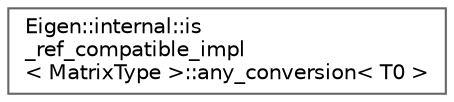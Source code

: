 digraph "类继承关系图"
{
 // LATEX_PDF_SIZE
  bgcolor="transparent";
  edge [fontname=Helvetica,fontsize=10,labelfontname=Helvetica,labelfontsize=10];
  node [fontname=Helvetica,fontsize=10,shape=box,height=0.2,width=0.4];
  rankdir="LR";
  Node0 [id="Node000000",label="Eigen::internal::is\l_ref_compatible_impl\l\< MatrixType \>::any_conversion\< T0 \>",height=0.2,width=0.4,color="grey40", fillcolor="white", style="filled",URL="$struct_eigen_1_1internal_1_1is__ref__compatible__impl_1_1any__conversion.html",tooltip=" "];
}
